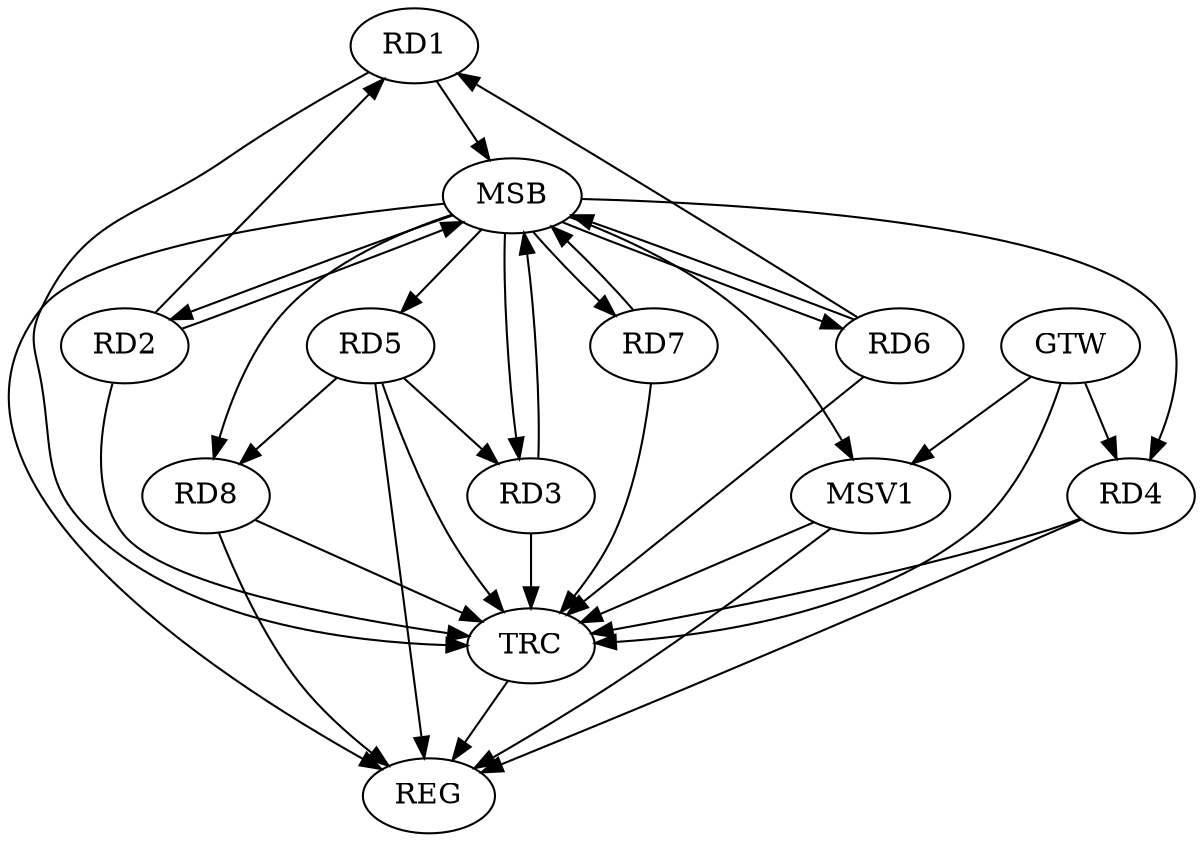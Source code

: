 strict digraph G {
  RD1 [ label="RD1" ];
  RD2 [ label="RD2" ];
  RD3 [ label="RD3" ];
  RD4 [ label="RD4" ];
  RD5 [ label="RD5" ];
  RD6 [ label="RD6" ];
  RD7 [ label="RD7" ];
  RD8 [ label="RD8" ];
  GTW [ label="GTW" ];
  REG [ label="REG" ];
  MSB [ label="MSB" ];
  TRC [ label="TRC" ];
  MSV1 [ label="MSV1" ];
  RD5 -> RD3;
  RD5 -> RD8;
  GTW -> RD4;
  RD4 -> REG;
  RD5 -> REG;
  RD8 -> REG;
  RD1 -> MSB;
  MSB -> RD3;
  MSB -> RD6;
  MSB -> REG;
  RD2 -> MSB;
  RD3 -> MSB;
  MSB -> RD4;
  MSB -> RD5;
  MSB -> RD7;
  MSB -> RD8;
  RD6 -> MSB;
  MSB -> RD2;
  RD7 -> MSB;
  RD1 -> TRC;
  RD2 -> TRC;
  RD3 -> TRC;
  RD4 -> TRC;
  RD5 -> TRC;
  RD6 -> TRC;
  RD7 -> TRC;
  RD8 -> TRC;
  GTW -> TRC;
  TRC -> REG;
  RD2 -> RD1;
  RD6 -> RD1;
  GTW -> MSV1;
  MSB -> MSV1;
  MSV1 -> REG;
  MSV1 -> TRC;
}
